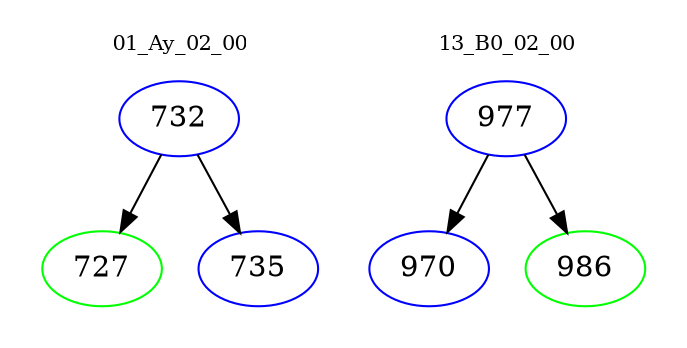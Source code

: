 digraph{
subgraph cluster_0 {
color = white
label = "01_Ay_02_00";
fontsize=10;
T0_732 [label="732", color="blue"]
T0_732 -> T0_727 [color="black"]
T0_727 [label="727", color="green"]
T0_732 -> T0_735 [color="black"]
T0_735 [label="735", color="blue"]
}
subgraph cluster_1 {
color = white
label = "13_B0_02_00";
fontsize=10;
T1_977 [label="977", color="blue"]
T1_977 -> T1_970 [color="black"]
T1_970 [label="970", color="blue"]
T1_977 -> T1_986 [color="black"]
T1_986 [label="986", color="green"]
}
}

